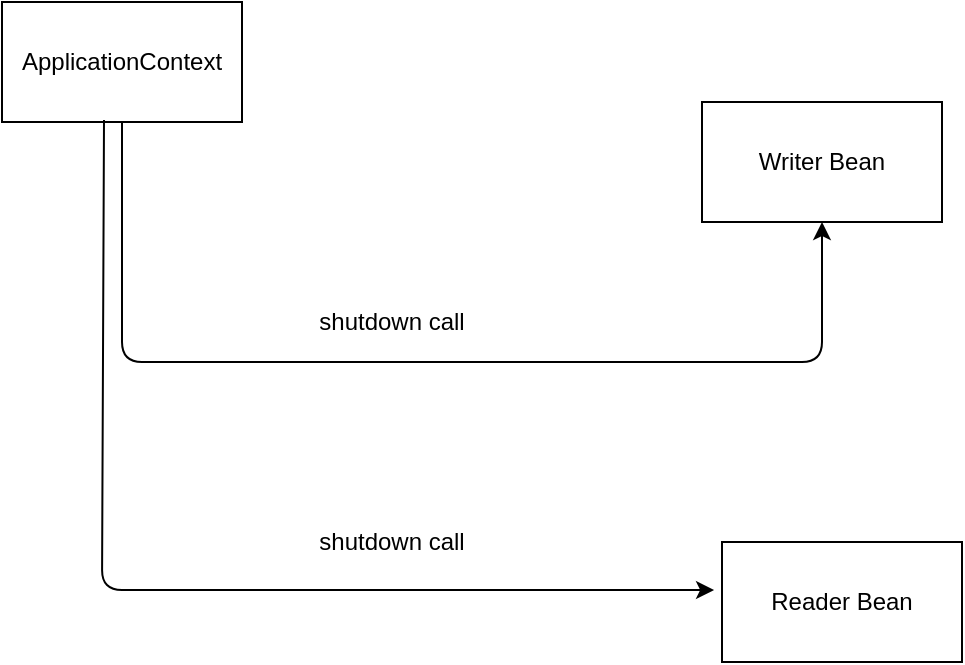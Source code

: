 <mxfile>
    <diagram id="Qgq9Iwwc8LfmSQMmGyRk" name="Configuration based-Application-context">
        <mxGraphModel dx="1302" dy="771" grid="1" gridSize="10" guides="1" tooltips="1" connect="1" arrows="1" fold="1" page="1" pageScale="1" pageWidth="850" pageHeight="1100" math="0" shadow="0">
            <root>
                <mxCell id="0"/>
                <mxCell id="1" parent="0"/>
                <mxCell id="2" value="ApplicationContext" style="rounded=0;whiteSpace=wrap;html=1;" parent="1" vertex="1">
                    <mxGeometry x="150" y="150" width="120" height="60" as="geometry"/>
                </mxCell>
                <mxCell id="3" value="Writer Bean" style="rounded=0;whiteSpace=wrap;html=1;" parent="1" vertex="1">
                    <mxGeometry x="500" y="200" width="120" height="60" as="geometry"/>
                </mxCell>
                <mxCell id="4" value="" style="endArrow=classic;startArrow=none;html=1;exitX=0.5;exitY=1;exitDx=0;exitDy=0;entryX=0.5;entryY=1;entryDx=0;entryDy=0;startFill=0;" parent="1" source="2" target="3" edge="1">
                    <mxGeometry width="50" height="50" relative="1" as="geometry">
                        <mxPoint x="400" y="370" as="sourcePoint"/>
                        <mxPoint x="600" y="340" as="targetPoint"/>
                        <Array as="points">
                            <mxPoint x="210" y="330"/>
                            <mxPoint x="560" y="330"/>
                        </Array>
                    </mxGeometry>
                </mxCell>
                <mxCell id="5" value="shutdown call" style="text;html=1;strokeColor=none;fillColor=none;align=center;verticalAlign=middle;whiteSpace=wrap;rounded=0;" parent="1" vertex="1">
                    <mxGeometry x="300" y="300" width="90" height="20" as="geometry"/>
                </mxCell>
                <mxCell id="6" value="Reader Bean" style="rounded=0;whiteSpace=wrap;html=1;" parent="1" vertex="1">
                    <mxGeometry x="510" y="420" width="120" height="60" as="geometry"/>
                </mxCell>
                <mxCell id="7" value="" style="endArrow=classic;html=1;entryX=-0.033;entryY=0.4;entryDx=0;entryDy=0;entryPerimeter=0;exitX=0.425;exitY=0.983;exitDx=0;exitDy=0;exitPerimeter=0;" parent="1" source="2" target="6" edge="1">
                    <mxGeometry width="50" height="50" relative="1" as="geometry">
                        <mxPoint x="50" y="440" as="sourcePoint"/>
                        <mxPoint x="450" y="310" as="targetPoint"/>
                        <Array as="points">
                            <mxPoint x="200" y="444"/>
                        </Array>
                    </mxGeometry>
                </mxCell>
                <mxCell id="8" value="shutdown call" style="text;html=1;strokeColor=none;fillColor=none;align=center;verticalAlign=middle;whiteSpace=wrap;rounded=0;" parent="1" vertex="1">
                    <mxGeometry x="305" y="410" width="80" height="20" as="geometry"/>
                </mxCell>
            </root>
        </mxGraphModel>
    </diagram>
    <diagram id="8OU7q8CLGprTMEbzBywj" name="XML-based-application-context">
        <mxGraphModel dx="1302" dy="771" grid="1" gridSize="10" guides="1" tooltips="1" connect="1" arrows="1" fold="1" page="1" pageScale="1" pageWidth="850" pageHeight="1100" math="0" shadow="0">
            <root>
                <mxCell id="-gPlx94MigzgCrc6NKgW-0"/>
                <mxCell id="-gPlx94MigzgCrc6NKgW-1" parent="-gPlx94MigzgCrc6NKgW-0"/>
                <mxCell id="v285I582kyFdi-9sOCLQ-0" value="ApplicationContext" style="rounded=0;whiteSpace=wrap;html=1;" vertex="1" parent="-gPlx94MigzgCrc6NKgW-1">
                    <mxGeometry x="290" y="380" width="120" height="60" as="geometry"/>
                </mxCell>
                <mxCell id="v285I582kyFdi-9sOCLQ-1" value="Xml Config" style="rounded=0;whiteSpace=wrap;html=1;" vertex="1" parent="-gPlx94MigzgCrc6NKgW-1">
                    <mxGeometry x="90" y="300" width="120" height="60" as="geometry"/>
                </mxCell>
                <mxCell id="v285I582kyFdi-9sOCLQ-2" value="Class 1" style="rounded=0;whiteSpace=wrap;html=1;" vertex="1" parent="-gPlx94MigzgCrc6NKgW-1">
                    <mxGeometry x="500" y="250" width="120" height="60" as="geometry"/>
                </mxCell>
                <mxCell id="v285I582kyFdi-9sOCLQ-3" value="Beran 1" style="rounded=0;whiteSpace=wrap;html=1;" vertex="1" parent="-gPlx94MigzgCrc6NKgW-1">
                    <mxGeometry x="180" y="500" width="120" height="60" as="geometry"/>
                </mxCell>
                <mxCell id="v285I582kyFdi-9sOCLQ-4" value="Bean 2" style="rounded=0;whiteSpace=wrap;html=1;" vertex="1" parent="-gPlx94MigzgCrc6NKgW-1">
                    <mxGeometry x="310" y="500" width="120" height="60" as="geometry"/>
                </mxCell>
                <mxCell id="v285I582kyFdi-9sOCLQ-5" value="Class 2" style="rounded=0;whiteSpace=wrap;html=1;" vertex="1" parent="-gPlx94MigzgCrc6NKgW-1">
                    <mxGeometry x="500" y="320" width="120" height="60" as="geometry"/>
                </mxCell>
                <mxCell id="v285I582kyFdi-9sOCLQ-6" value="" style="endArrow=classic;html=1;exitX=0.992;exitY=0.383;exitDx=0;exitDy=0;exitPerimeter=0;entryX=0.25;entryY=0;entryDx=0;entryDy=0;" edge="1" parent="-gPlx94MigzgCrc6NKgW-1" source="v285I582kyFdi-9sOCLQ-1" target="v285I582kyFdi-9sOCLQ-0">
                    <mxGeometry width="50" height="50" relative="1" as="geometry">
                        <mxPoint x="400" y="420" as="sourcePoint"/>
                        <mxPoint x="450" y="370" as="targetPoint"/>
                        <Array as="points">
                            <mxPoint x="320" y="323"/>
                        </Array>
                    </mxGeometry>
                </mxCell>
                <mxCell id="v285I582kyFdi-9sOCLQ-7" value="" style="endArrow=classic;html=1;exitX=0;exitY=0.5;exitDx=0;exitDy=0;entryX=0.5;entryY=0;entryDx=0;entryDy=0;" edge="1" parent="-gPlx94MigzgCrc6NKgW-1" source="v285I582kyFdi-9sOCLQ-2" target="v285I582kyFdi-9sOCLQ-0">
                    <mxGeometry width="50" height="50" relative="1" as="geometry">
                        <mxPoint x="400" y="420" as="sourcePoint"/>
                        <mxPoint x="450" y="370" as="targetPoint"/>
                        <Array as="points">
                            <mxPoint x="350" y="280"/>
                        </Array>
                    </mxGeometry>
                </mxCell>
                <mxCell id="v285I582kyFdi-9sOCLQ-8" value="" style="endArrow=classic;html=1;entryX=0.75;entryY=0;entryDx=0;entryDy=0;exitX=0;exitY=0.5;exitDx=0;exitDy=0;" edge="1" parent="-gPlx94MigzgCrc6NKgW-1" source="v285I582kyFdi-9sOCLQ-5" target="v285I582kyFdi-9sOCLQ-0">
                    <mxGeometry width="50" height="50" relative="1" as="geometry">
                        <mxPoint x="400" y="420" as="sourcePoint"/>
                        <mxPoint x="450" y="370" as="targetPoint"/>
                        <Array as="points">
                            <mxPoint x="380" y="350"/>
                        </Array>
                    </mxGeometry>
                </mxCell>
            </root>
        </mxGraphModel>
    </diagram>
    <diagram id="9g6_B4Rl3dqhfdQoWAt8" name="Page-3">
        <mxGraphModel dx="1302" dy="771" grid="1" gridSize="10" guides="1" tooltips="1" connect="1" arrows="1" fold="1" page="1" pageScale="1" pageWidth="850" pageHeight="1100" math="0" shadow="0">
            <root>
                <mxCell id="QLS0ogABINqUZtEbw65p-0"/>
                <mxCell id="QLS0ogABINqUZtEbw65p-1" parent="QLS0ogABINqUZtEbw65p-0"/>
            </root>
        </mxGraphModel>
    </diagram>
</mxfile>